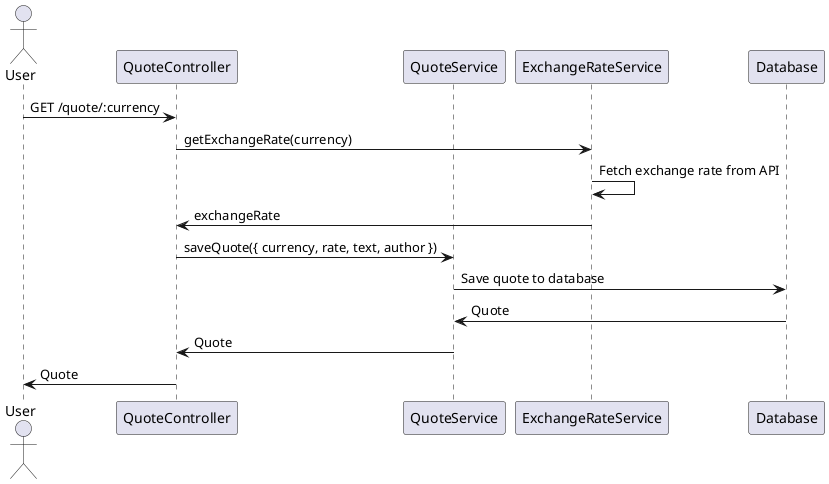 @startuml quote-currency
actor User
participant "QuoteController" as QC
participant "QuoteService" as QS
participant "ExchangeRateService" as ERS
participant "Database" as DB

User -> QC: GET /quote/:currency
QC -> ERS: getExchangeRate(currency)
ERS -> ERS: Fetch exchange rate from API
ERS -> QC: exchangeRate
QC -> QS: saveQuote({ currency, rate, text, author })
QS -> DB: Save quote to database
DB -> QS: Quote
QS -> QC: Quote
QC -> User: Quote
@enduml